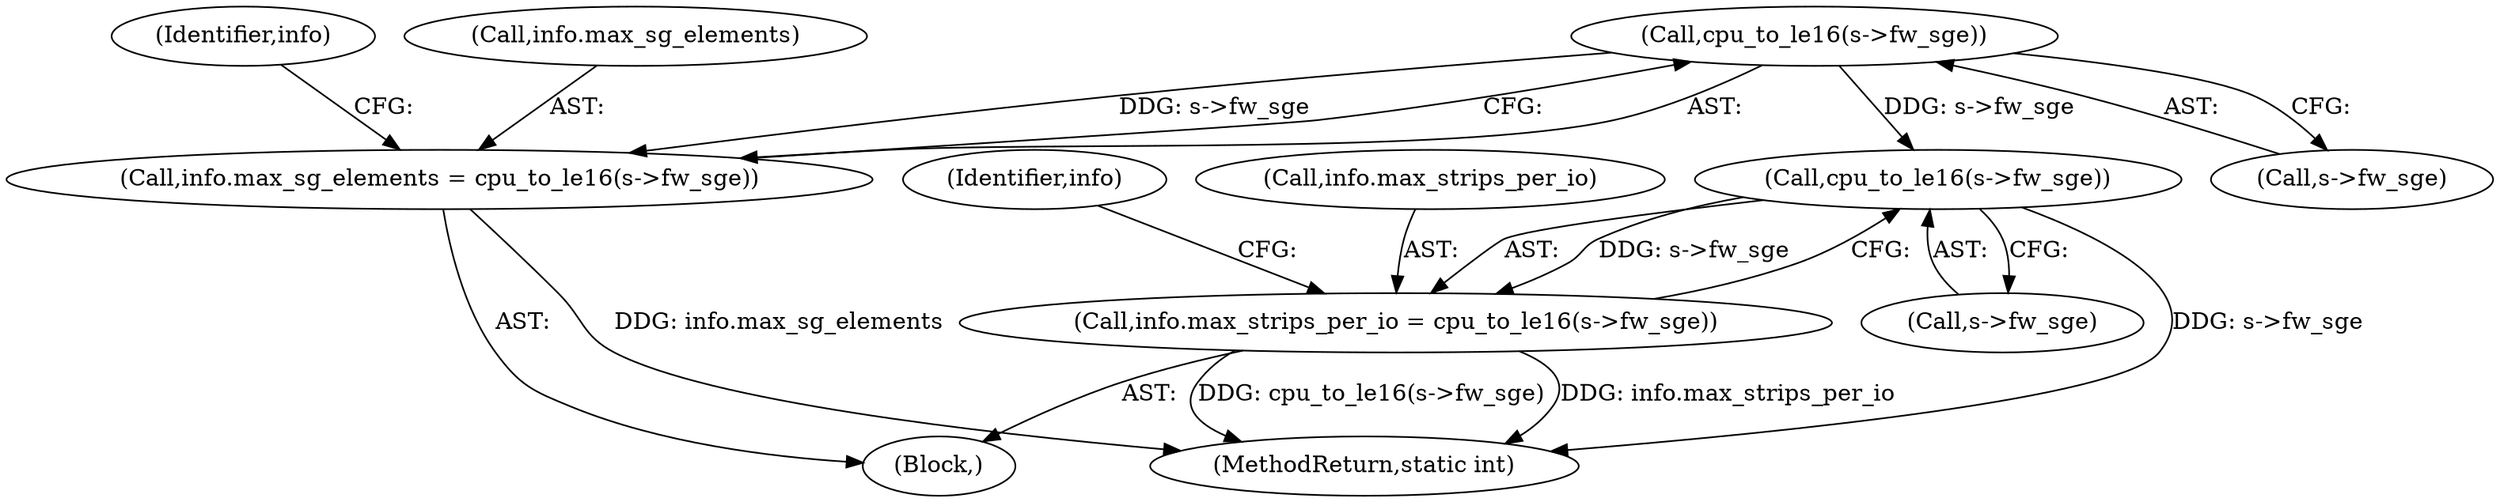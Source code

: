 digraph "0_qemu_844864fbae66935951529408831c2f22367a57b6@pointer" {
"1000414" [label="(Call,cpu_to_le16(s->fw_sge))"];
"1000410" [label="(Call,info.max_sg_elements = cpu_to_le16(s->fw_sge))"];
"1000508" [label="(Call,cpu_to_le16(s->fw_sge))"];
"1000504" [label="(Call,info.max_strips_per_io = cpu_to_le16(s->fw_sge))"];
"1000673" [label="(MethodReturn,static int)"];
"1000420" [label="(Identifier,info)"];
"1000505" [label="(Call,info.max_strips_per_io)"];
"1000410" [label="(Call,info.max_sg_elements = cpu_to_le16(s->fw_sge))"];
"1000411" [label="(Call,info.max_sg_elements)"];
"1000508" [label="(Call,cpu_to_le16(s->fw_sge))"];
"1000504" [label="(Call,info.max_strips_per_io = cpu_to_le16(s->fw_sge))"];
"1000509" [label="(Call,s->fw_sge)"];
"1000515" [label="(Identifier,info)"];
"1000414" [label="(Call,cpu_to_le16(s->fw_sge))"];
"1000415" [label="(Call,s->fw_sge)"];
"1000104" [label="(Block,)"];
"1000414" -> "1000410"  [label="AST: "];
"1000414" -> "1000415"  [label="CFG: "];
"1000415" -> "1000414"  [label="AST: "];
"1000410" -> "1000414"  [label="CFG: "];
"1000414" -> "1000410"  [label="DDG: s->fw_sge"];
"1000414" -> "1000508"  [label="DDG: s->fw_sge"];
"1000410" -> "1000104"  [label="AST: "];
"1000411" -> "1000410"  [label="AST: "];
"1000420" -> "1000410"  [label="CFG: "];
"1000410" -> "1000673"  [label="DDG: info.max_sg_elements"];
"1000508" -> "1000504"  [label="AST: "];
"1000508" -> "1000509"  [label="CFG: "];
"1000509" -> "1000508"  [label="AST: "];
"1000504" -> "1000508"  [label="CFG: "];
"1000508" -> "1000673"  [label="DDG: s->fw_sge"];
"1000508" -> "1000504"  [label="DDG: s->fw_sge"];
"1000504" -> "1000104"  [label="AST: "];
"1000505" -> "1000504"  [label="AST: "];
"1000515" -> "1000504"  [label="CFG: "];
"1000504" -> "1000673"  [label="DDG: info.max_strips_per_io"];
"1000504" -> "1000673"  [label="DDG: cpu_to_le16(s->fw_sge)"];
}
